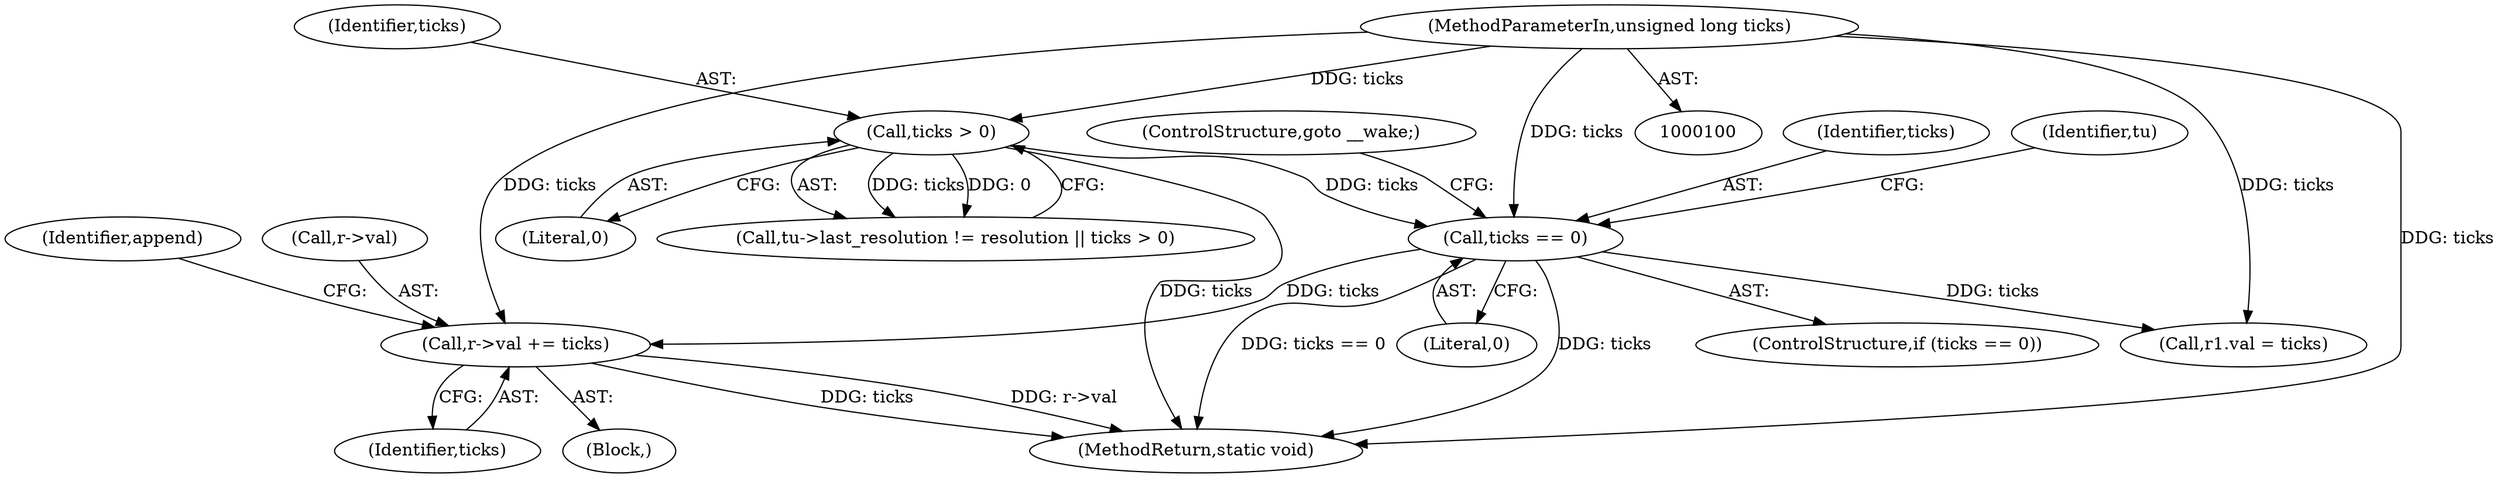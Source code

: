 digraph "0_linux_e4ec8cc8039a7063e24204299b462bd1383184a5@pointer" {
"1000279" [label="(Call,r->val += ticks)"];
"1000230" [label="(Call,ticks == 0)"];
"1000158" [label="(Call,ticks > 0)"];
"1000103" [label="(MethodParameterIn,unsigned long ticks)"];
"1000285" [label="(Identifier,append)"];
"1000158" [label="(Call,ticks > 0)"];
"1000229" [label="(ControlStructure,if (ticks == 0))"];
"1000237" [label="(Identifier,tu)"];
"1000297" [label="(Call,r1.val = ticks)"];
"1000152" [label="(Call,tu->last_resolution != resolution || ticks > 0)"];
"1000233" [label="(ControlStructure,goto __wake;)"];
"1000159" [label="(Identifier,ticks)"];
"1000283" [label="(Identifier,ticks)"];
"1000331" [label="(MethodReturn,static void)"];
"1000103" [label="(MethodParameterIn,unsigned long ticks)"];
"1000160" [label="(Literal,0)"];
"1000279" [label="(Call,r->val += ticks)"];
"1000231" [label="(Identifier,ticks)"];
"1000230" [label="(Call,ticks == 0)"];
"1000273" [label="(Block,)"];
"1000280" [label="(Call,r->val)"];
"1000232" [label="(Literal,0)"];
"1000279" -> "1000273"  [label="AST: "];
"1000279" -> "1000283"  [label="CFG: "];
"1000280" -> "1000279"  [label="AST: "];
"1000283" -> "1000279"  [label="AST: "];
"1000285" -> "1000279"  [label="CFG: "];
"1000279" -> "1000331"  [label="DDG: r->val"];
"1000279" -> "1000331"  [label="DDG: ticks"];
"1000230" -> "1000279"  [label="DDG: ticks"];
"1000103" -> "1000279"  [label="DDG: ticks"];
"1000230" -> "1000229"  [label="AST: "];
"1000230" -> "1000232"  [label="CFG: "];
"1000231" -> "1000230"  [label="AST: "];
"1000232" -> "1000230"  [label="AST: "];
"1000233" -> "1000230"  [label="CFG: "];
"1000237" -> "1000230"  [label="CFG: "];
"1000230" -> "1000331"  [label="DDG: ticks"];
"1000230" -> "1000331"  [label="DDG: ticks == 0"];
"1000158" -> "1000230"  [label="DDG: ticks"];
"1000103" -> "1000230"  [label="DDG: ticks"];
"1000230" -> "1000297"  [label="DDG: ticks"];
"1000158" -> "1000152"  [label="AST: "];
"1000158" -> "1000160"  [label="CFG: "];
"1000159" -> "1000158"  [label="AST: "];
"1000160" -> "1000158"  [label="AST: "];
"1000152" -> "1000158"  [label="CFG: "];
"1000158" -> "1000331"  [label="DDG: ticks"];
"1000158" -> "1000152"  [label="DDG: ticks"];
"1000158" -> "1000152"  [label="DDG: 0"];
"1000103" -> "1000158"  [label="DDG: ticks"];
"1000103" -> "1000100"  [label="AST: "];
"1000103" -> "1000331"  [label="DDG: ticks"];
"1000103" -> "1000297"  [label="DDG: ticks"];
}
